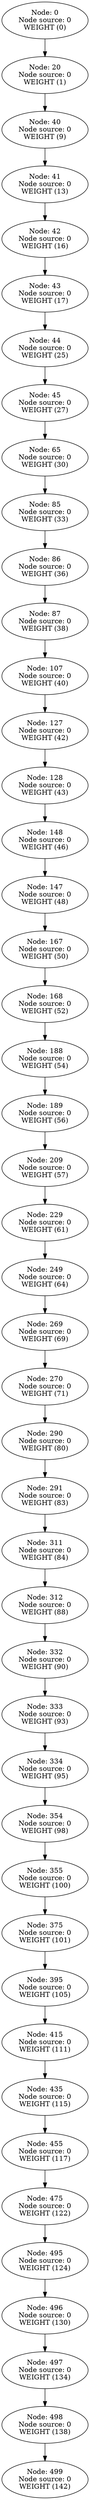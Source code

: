 digraph {
	499 [label="Node: 499
Node source: 0
WEIGHT (142)"]
	498 [label="Node: 498
Node source: 0
WEIGHT (138)"]
	497 [label="Node: 497
Node source: 0
WEIGHT (134)"]
	496 [label="Node: 496
Node source: 0
WEIGHT (130)"]
	495 [label="Node: 495
Node source: 0
WEIGHT (124)"]
	475 [label="Node: 475
Node source: 0
WEIGHT (122)"]
	455 [label="Node: 455
Node source: 0
WEIGHT (117)"]
	435 [label="Node: 435
Node source: 0
WEIGHT (115)"]
	415 [label="Node: 415
Node source: 0
WEIGHT (111)"]
	395 [label="Node: 395
Node source: 0
WEIGHT (105)"]
	375 [label="Node: 375
Node source: 0
WEIGHT (101)"]
	355 [label="Node: 355
Node source: 0
WEIGHT (100)"]
	354 [label="Node: 354
Node source: 0
WEIGHT (98)"]
	334 [label="Node: 334
Node source: 0
WEIGHT (95)"]
	333 [label="Node: 333
Node source: 0
WEIGHT (93)"]
	332 [label="Node: 332
Node source: 0
WEIGHT (90)"]
	312 [label="Node: 312
Node source: 0
WEIGHT (88)"]
	311 [label="Node: 311
Node source: 0
WEIGHT (84)"]
	291 [label="Node: 291
Node source: 0
WEIGHT (83)"]
	290 [label="Node: 290
Node source: 0
WEIGHT (80)"]
	270 [label="Node: 270
Node source: 0
WEIGHT (71)"]
	269 [label="Node: 269
Node source: 0
WEIGHT (69)"]
	249 [label="Node: 249
Node source: 0
WEIGHT (64)"]
	229 [label="Node: 229
Node source: 0
WEIGHT (61)"]
	209 [label="Node: 209
Node source: 0
WEIGHT (57)"]
	189 [label="Node: 189
Node source: 0
WEIGHT (56)"]
	188 [label="Node: 188
Node source: 0
WEIGHT (54)"]
	168 [label="Node: 168
Node source: 0
WEIGHT (52)"]
	167 [label="Node: 167
Node source: 0
WEIGHT (50)"]
	147 [label="Node: 147
Node source: 0
WEIGHT (48)"]
	148 [label="Node: 148
Node source: 0
WEIGHT (46)"]
	128 [label="Node: 128
Node source: 0
WEIGHT (43)"]
	127 [label="Node: 127
Node source: 0
WEIGHT (42)"]
	107 [label="Node: 107
Node source: 0
WEIGHT (40)"]
	87 [label="Node: 87
Node source: 0
WEIGHT (38)"]
	86 [label="Node: 86
Node source: 0
WEIGHT (36)"]
	85 [label="Node: 85
Node source: 0
WEIGHT (33)"]
	65 [label="Node: 65
Node source: 0
WEIGHT (30)"]
	45 [label="Node: 45
Node source: 0
WEIGHT (27)"]
	44 [label="Node: 44
Node source: 0
WEIGHT (25)"]
	43 [label="Node: 43
Node source: 0
WEIGHT (17)"]
	42 [label="Node: 42
Node source: 0
WEIGHT (16)"]
	41 [label="Node: 41
Node source: 0
WEIGHT (13)"]
	40 [label="Node: 40
Node source: 0
WEIGHT (9)"]
	20 [label="Node: 20
Node source: 0
WEIGHT (1)"]
	0 [label="Node: 0
Node source: 0
WEIGHT (0)"]
	498 -> 499
	497 -> 498
	496 -> 497
	495 -> 496
	475 -> 495
	455 -> 475
	435 -> 455
	415 -> 435
	395 -> 415
	375 -> 395
	355 -> 375
	354 -> 355
	334 -> 354
	333 -> 334
	332 -> 333
	312 -> 332
	311 -> 312
	291 -> 311
	290 -> 291
	270 -> 290
	269 -> 270
	249 -> 269
	229 -> 249
	209 -> 229
	189 -> 209
	188 -> 189
	168 -> 188
	167 -> 168
	147 -> 167
	148 -> 147
	128 -> 148
	127 -> 128
	107 -> 127
	87 -> 107
	86 -> 87
	85 -> 86
	65 -> 85
	45 -> 65
	44 -> 45
	43 -> 44
	42 -> 43
	41 -> 42
	40 -> 41
	20 -> 40
	0 -> 20
}
